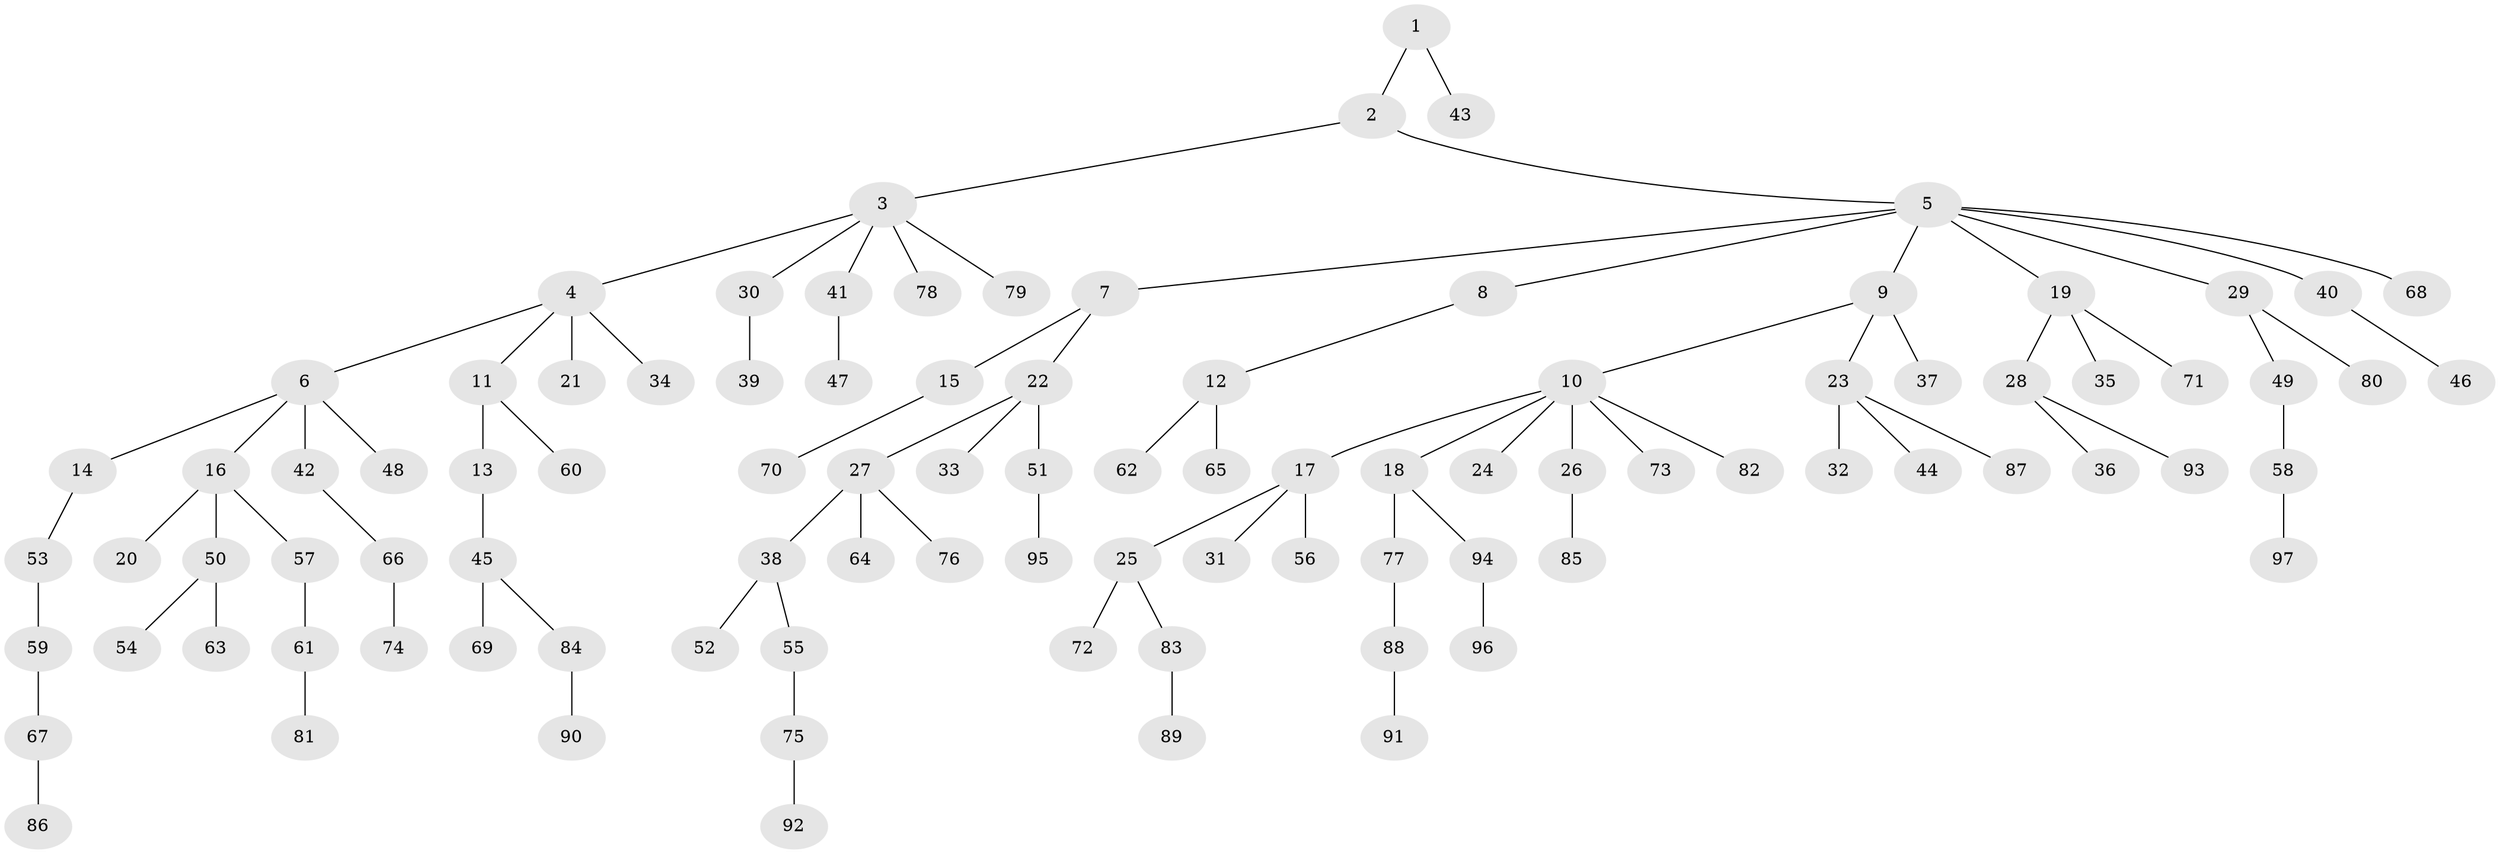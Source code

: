 // Generated by graph-tools (version 1.1) at 2025/02/03/09/25 03:02:25]
// undirected, 97 vertices, 96 edges
graph export_dot {
graph [start="1"]
  node [color=gray90,style=filled];
  1;
  2;
  3;
  4;
  5;
  6;
  7;
  8;
  9;
  10;
  11;
  12;
  13;
  14;
  15;
  16;
  17;
  18;
  19;
  20;
  21;
  22;
  23;
  24;
  25;
  26;
  27;
  28;
  29;
  30;
  31;
  32;
  33;
  34;
  35;
  36;
  37;
  38;
  39;
  40;
  41;
  42;
  43;
  44;
  45;
  46;
  47;
  48;
  49;
  50;
  51;
  52;
  53;
  54;
  55;
  56;
  57;
  58;
  59;
  60;
  61;
  62;
  63;
  64;
  65;
  66;
  67;
  68;
  69;
  70;
  71;
  72;
  73;
  74;
  75;
  76;
  77;
  78;
  79;
  80;
  81;
  82;
  83;
  84;
  85;
  86;
  87;
  88;
  89;
  90;
  91;
  92;
  93;
  94;
  95;
  96;
  97;
  1 -- 2;
  1 -- 43;
  2 -- 3;
  2 -- 5;
  3 -- 4;
  3 -- 30;
  3 -- 41;
  3 -- 78;
  3 -- 79;
  4 -- 6;
  4 -- 11;
  4 -- 21;
  4 -- 34;
  5 -- 7;
  5 -- 8;
  5 -- 9;
  5 -- 19;
  5 -- 29;
  5 -- 40;
  5 -- 68;
  6 -- 14;
  6 -- 16;
  6 -- 42;
  6 -- 48;
  7 -- 15;
  7 -- 22;
  8 -- 12;
  9 -- 10;
  9 -- 23;
  9 -- 37;
  10 -- 17;
  10 -- 18;
  10 -- 24;
  10 -- 26;
  10 -- 73;
  10 -- 82;
  11 -- 13;
  11 -- 60;
  12 -- 62;
  12 -- 65;
  13 -- 45;
  14 -- 53;
  15 -- 70;
  16 -- 20;
  16 -- 50;
  16 -- 57;
  17 -- 25;
  17 -- 31;
  17 -- 56;
  18 -- 77;
  18 -- 94;
  19 -- 28;
  19 -- 35;
  19 -- 71;
  22 -- 27;
  22 -- 33;
  22 -- 51;
  23 -- 32;
  23 -- 44;
  23 -- 87;
  25 -- 72;
  25 -- 83;
  26 -- 85;
  27 -- 38;
  27 -- 64;
  27 -- 76;
  28 -- 36;
  28 -- 93;
  29 -- 49;
  29 -- 80;
  30 -- 39;
  38 -- 52;
  38 -- 55;
  40 -- 46;
  41 -- 47;
  42 -- 66;
  45 -- 69;
  45 -- 84;
  49 -- 58;
  50 -- 54;
  50 -- 63;
  51 -- 95;
  53 -- 59;
  55 -- 75;
  57 -- 61;
  58 -- 97;
  59 -- 67;
  61 -- 81;
  66 -- 74;
  67 -- 86;
  75 -- 92;
  77 -- 88;
  83 -- 89;
  84 -- 90;
  88 -- 91;
  94 -- 96;
}
